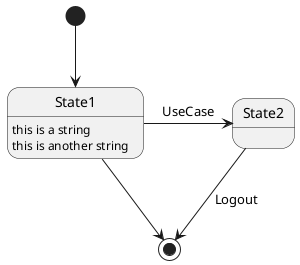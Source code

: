 @startuml Context
[*] --> State1
State1 --> [*]
State1 : this is a string
State1 : this is another string

State1 -> State2 : UseCase
State2 --> [*] : Logout
@enduml